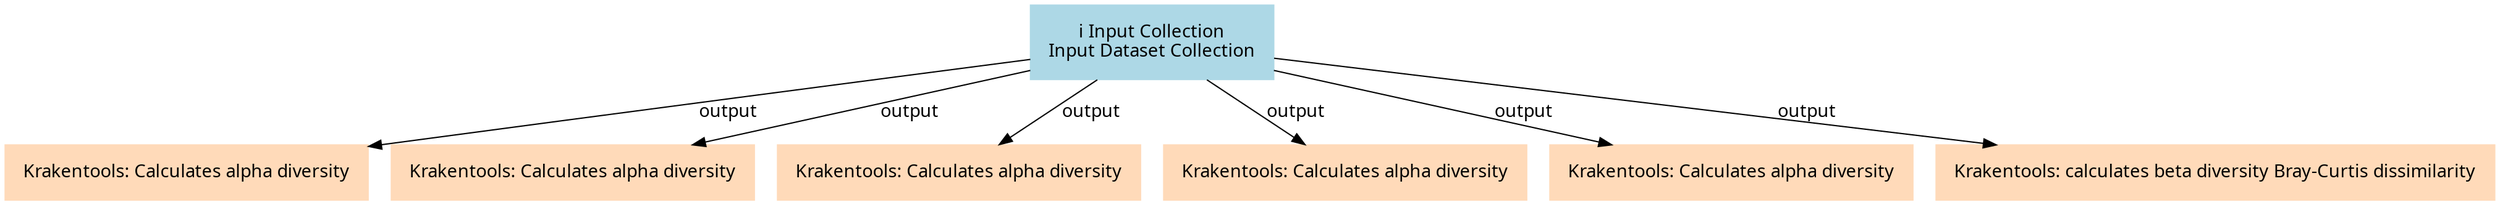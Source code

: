 digraph main {
  node [fontname="Atkinson Hyperlegible", shape=box, color=white,style=filled,color=peachpuff,margin="0.2,0.2"];
  edge [fontname="Atkinson Hyperlegible"];
  0[color=lightblue,label="ℹ️ Input Collection\nInput Dataset Collection"]
  1[label="Krakentools: Calculates alpha diversity"]
  0 -> 1 [label="output"]
  2[label="Krakentools: Calculates alpha diversity"]
  0 -> 2 [label="output"]
  3[label="Krakentools: Calculates alpha diversity"]
  0 -> 3 [label="output"]
  4[label="Krakentools: Calculates alpha diversity"]
  0 -> 4 [label="output"]
  5[label="Krakentools: Calculates alpha diversity"]
  0 -> 5 [label="output"]
  6[label="Krakentools: calculates beta diversity Bray-Curtis dissimilarity"]
  0 -> 6 [label="output"]
}